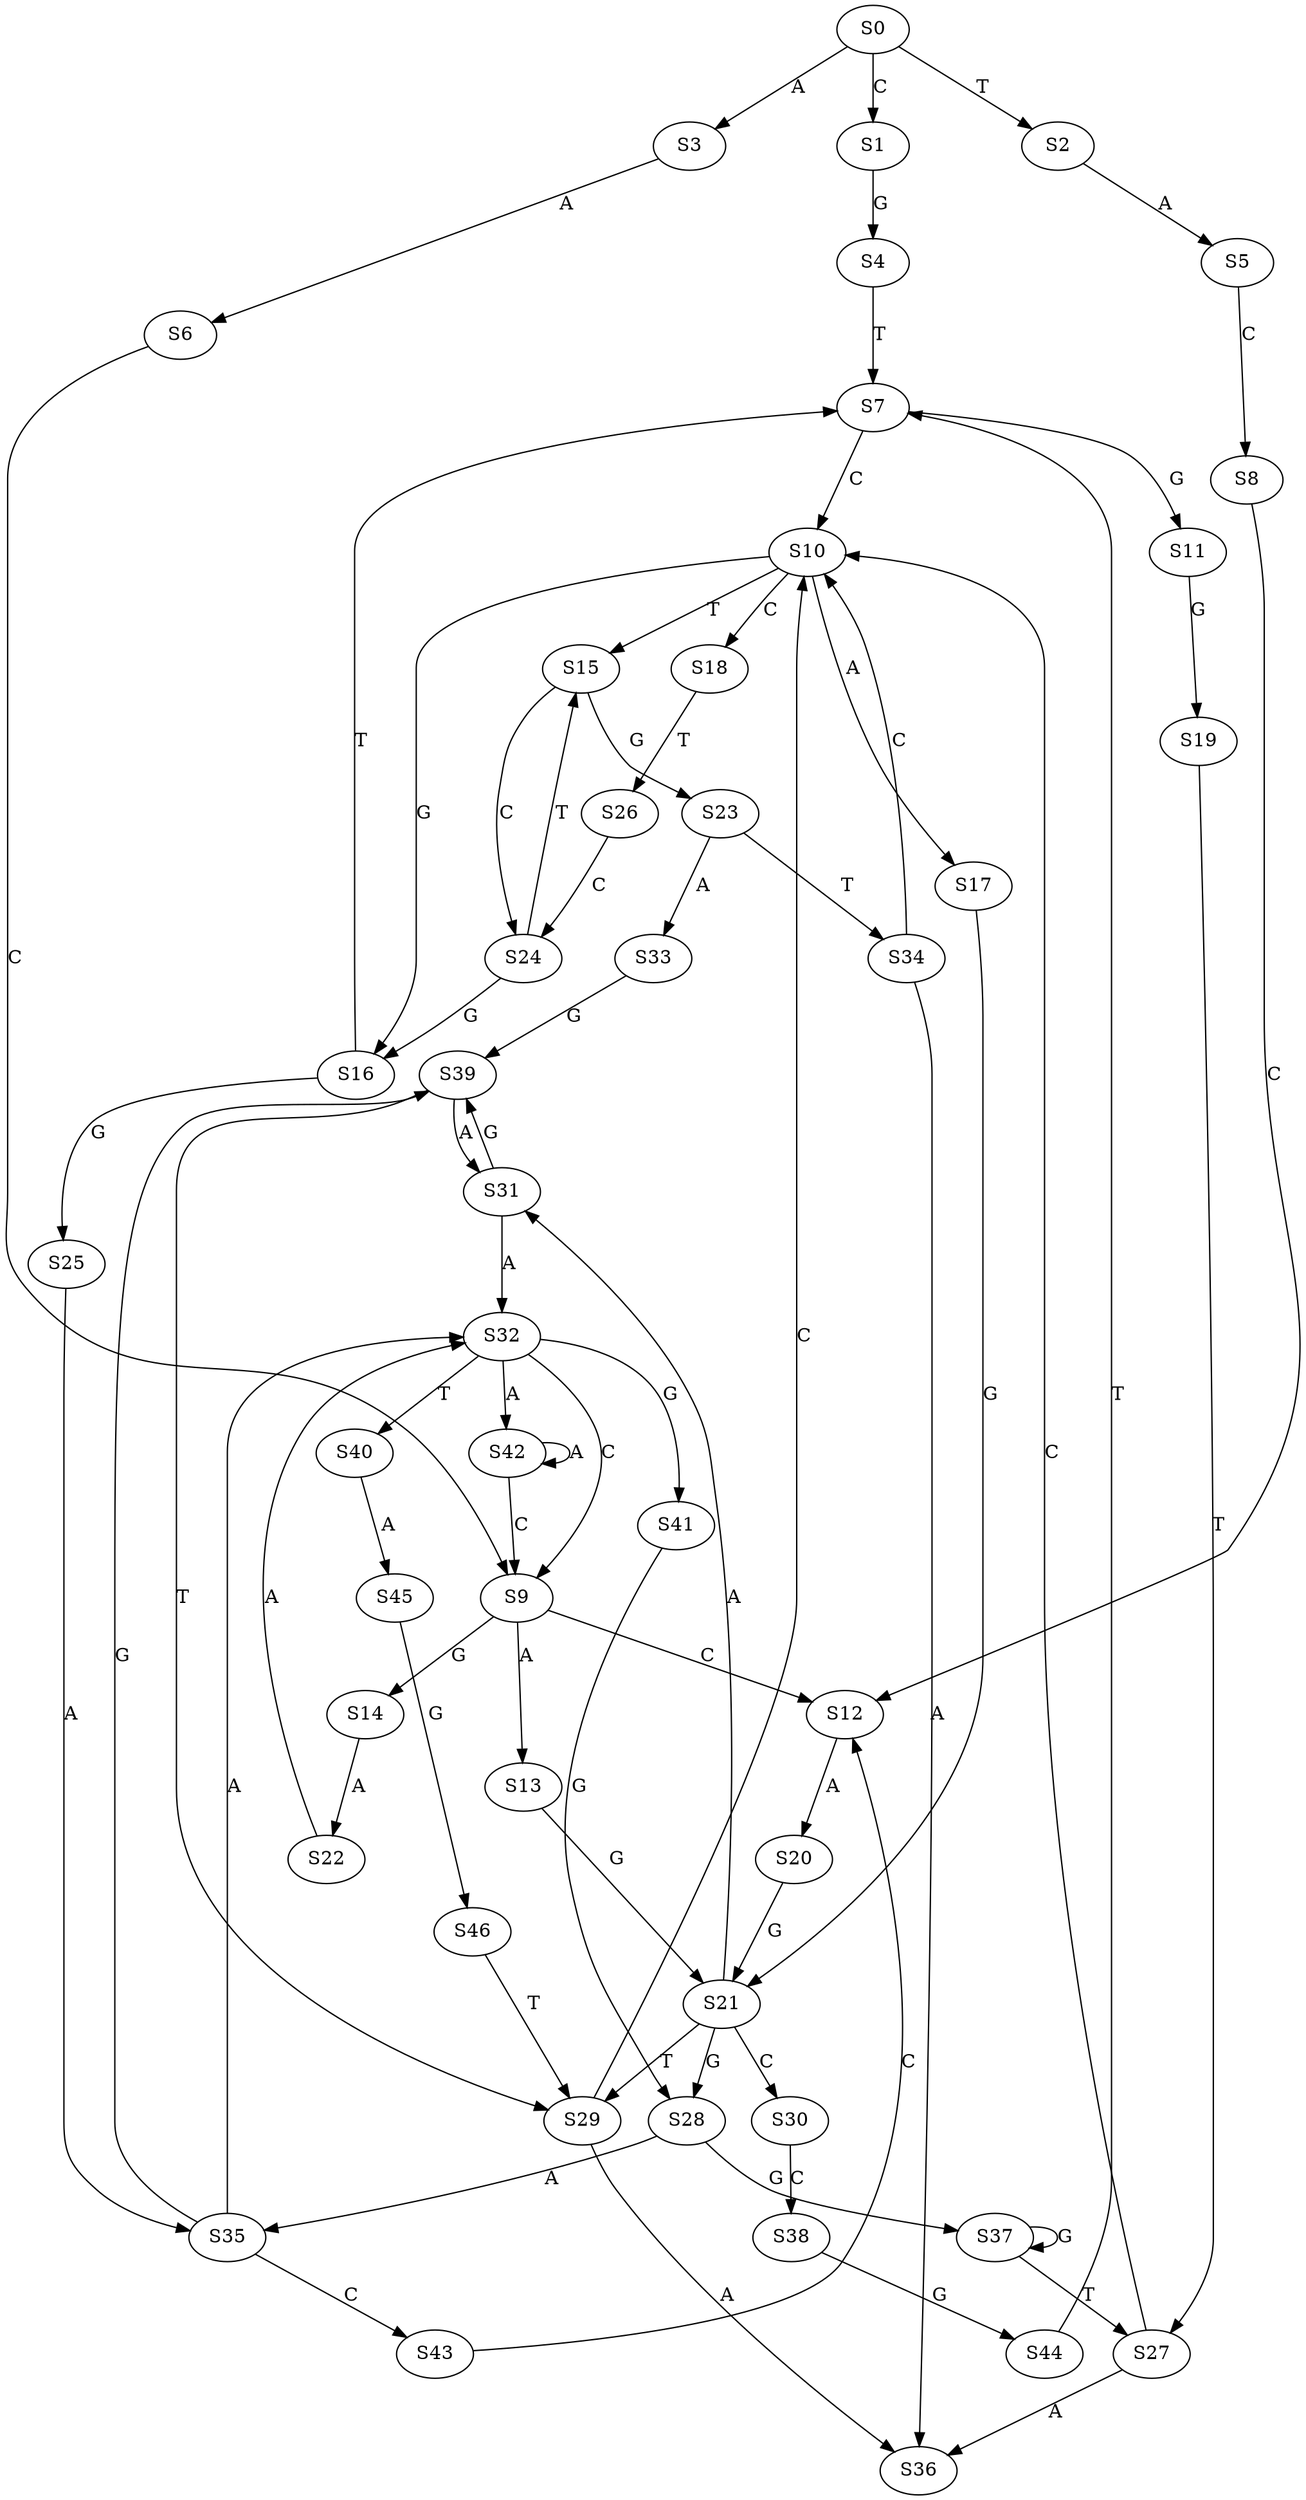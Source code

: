strict digraph  {
	S0 -> S1 [ label = C ];
	S0 -> S2 [ label = T ];
	S0 -> S3 [ label = A ];
	S1 -> S4 [ label = G ];
	S2 -> S5 [ label = A ];
	S3 -> S6 [ label = A ];
	S4 -> S7 [ label = T ];
	S5 -> S8 [ label = C ];
	S6 -> S9 [ label = C ];
	S7 -> S10 [ label = C ];
	S7 -> S11 [ label = G ];
	S8 -> S12 [ label = C ];
	S9 -> S13 [ label = A ];
	S9 -> S12 [ label = C ];
	S9 -> S14 [ label = G ];
	S10 -> S15 [ label = T ];
	S10 -> S16 [ label = G ];
	S10 -> S17 [ label = A ];
	S10 -> S18 [ label = C ];
	S11 -> S19 [ label = G ];
	S12 -> S20 [ label = A ];
	S13 -> S21 [ label = G ];
	S14 -> S22 [ label = A ];
	S15 -> S23 [ label = G ];
	S15 -> S24 [ label = C ];
	S16 -> S25 [ label = G ];
	S16 -> S7 [ label = T ];
	S17 -> S21 [ label = G ];
	S18 -> S26 [ label = T ];
	S19 -> S27 [ label = T ];
	S20 -> S21 [ label = G ];
	S21 -> S28 [ label = G ];
	S21 -> S29 [ label = T ];
	S21 -> S30 [ label = C ];
	S21 -> S31 [ label = A ];
	S22 -> S32 [ label = A ];
	S23 -> S33 [ label = A ];
	S23 -> S34 [ label = T ];
	S24 -> S15 [ label = T ];
	S24 -> S16 [ label = G ];
	S25 -> S35 [ label = A ];
	S26 -> S24 [ label = C ];
	S27 -> S36 [ label = A ];
	S27 -> S10 [ label = C ];
	S28 -> S35 [ label = A ];
	S28 -> S37 [ label = G ];
	S29 -> S36 [ label = A ];
	S29 -> S10 [ label = C ];
	S30 -> S38 [ label = C ];
	S31 -> S39 [ label = G ];
	S31 -> S32 [ label = A ];
	S32 -> S40 [ label = T ];
	S32 -> S9 [ label = C ];
	S32 -> S41 [ label = G ];
	S32 -> S42 [ label = A ];
	S33 -> S39 [ label = G ];
	S34 -> S36 [ label = A ];
	S34 -> S10 [ label = C ];
	S35 -> S32 [ label = A ];
	S35 -> S43 [ label = C ];
	S35 -> S39 [ label = G ];
	S37 -> S27 [ label = T ];
	S37 -> S37 [ label = G ];
	S38 -> S44 [ label = G ];
	S39 -> S29 [ label = T ];
	S39 -> S31 [ label = A ];
	S40 -> S45 [ label = A ];
	S41 -> S28 [ label = G ];
	S42 -> S9 [ label = C ];
	S42 -> S42 [ label = A ];
	S43 -> S12 [ label = C ];
	S44 -> S7 [ label = T ];
	S45 -> S46 [ label = G ];
	S46 -> S29 [ label = T ];
}
